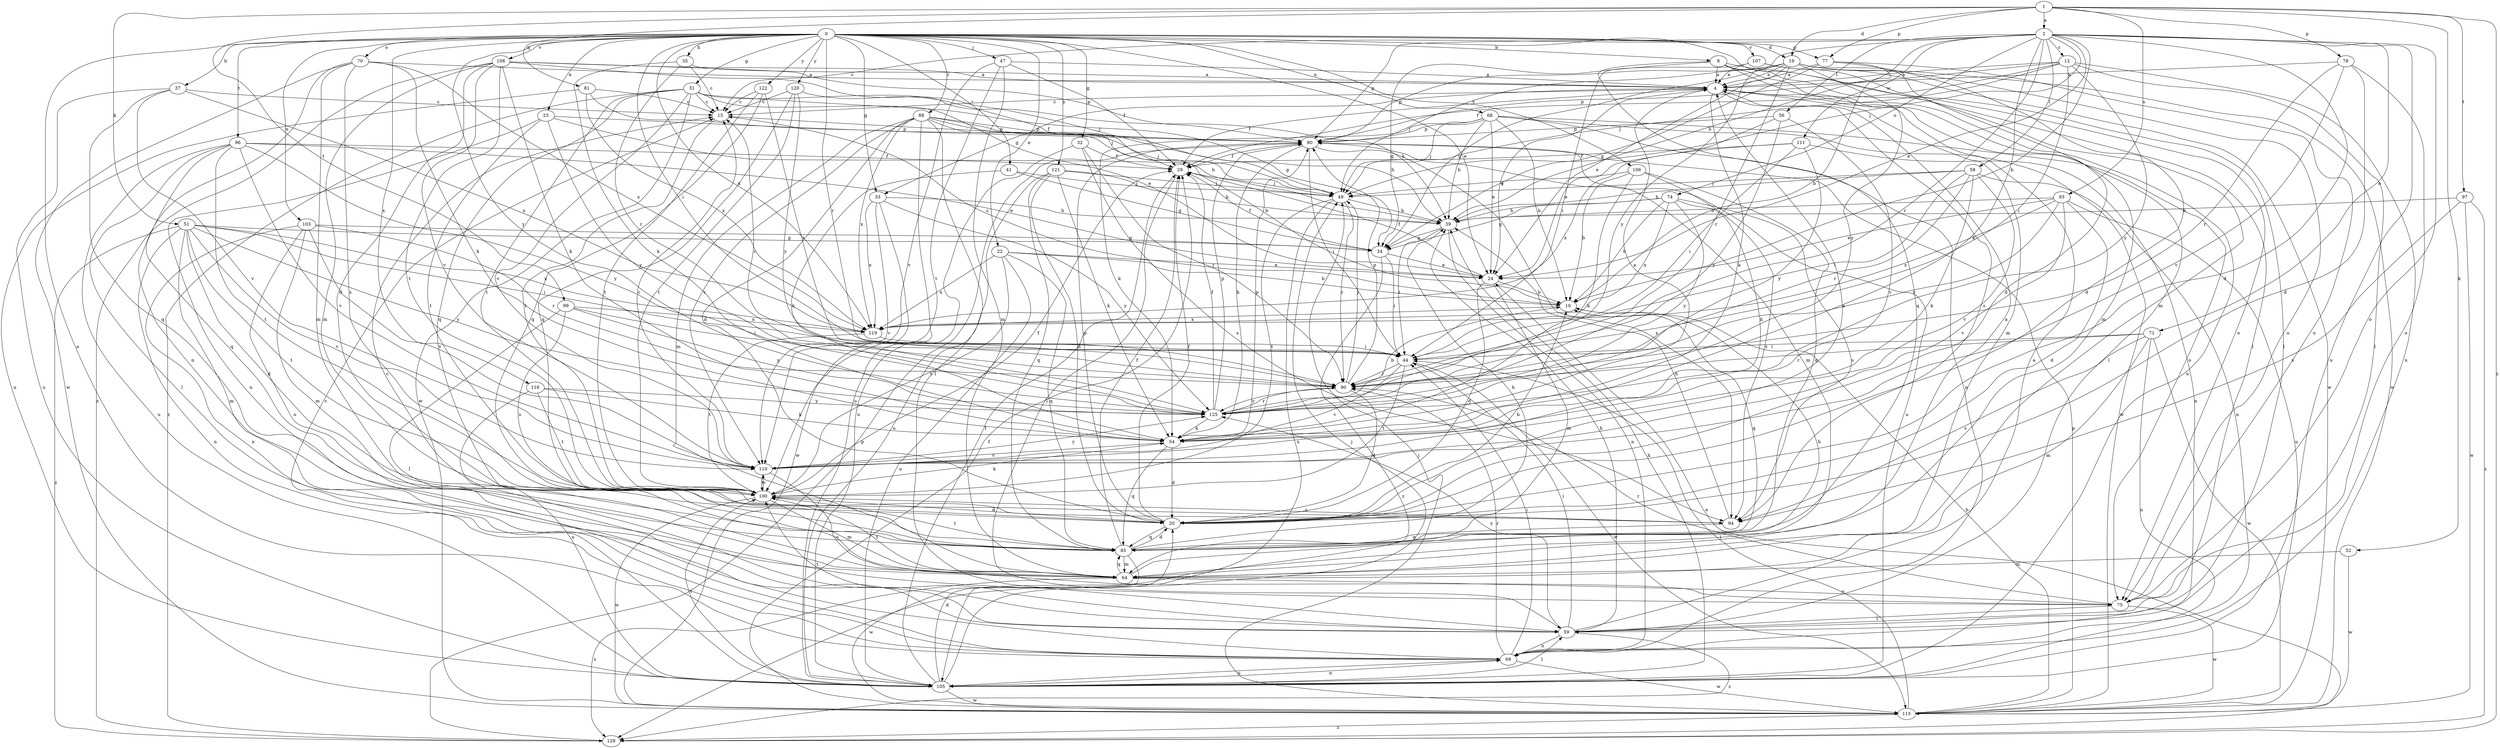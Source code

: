 strict digraph  {
0;
1;
2;
4;
8;
10;
12;
15;
19;
20;
22;
23;
24;
29;
31;
32;
33;
34;
35;
37;
39;
41;
44;
47;
49;
51;
52;
54;
56;
58;
59;
64;
68;
69;
70;
71;
74;
75;
77;
78;
80;
81;
85;
88;
90;
93;
94;
96;
97;
99;
100;
103;
105;
106;
107;
108;
110;
111;
115;
116;
119;
120;
121;
122;
125;
129;
0 -> 8  [label=b];
0 -> 19  [label=d];
0 -> 22  [label=e];
0 -> 23  [label=e];
0 -> 24  [label=e];
0 -> 31  [label=g];
0 -> 32  [label=g];
0 -> 33  [label=g];
0 -> 35  [label=h];
0 -> 37  [label=h];
0 -> 41  [label=i];
0 -> 44  [label=i];
0 -> 47  [label=j];
0 -> 64  [label=m];
0 -> 68  [label=n];
0 -> 69  [label=n];
0 -> 70  [label=o];
0 -> 77  [label=p];
0 -> 88  [label=r];
0 -> 90  [label=r];
0 -> 96  [label=t];
0 -> 103  [label=u];
0 -> 106  [label=v];
0 -> 107  [label=v];
0 -> 108  [label=v];
0 -> 116  [label=x];
0 -> 119  [label=x];
0 -> 120  [label=y];
0 -> 121  [label=y];
0 -> 122  [label=y];
0 -> 125  [label=y];
1 -> 2  [label=a];
1 -> 19  [label=d];
1 -> 51  [label=k];
1 -> 52  [label=k];
1 -> 77  [label=p];
1 -> 78  [label=p];
1 -> 81  [label=q];
1 -> 93  [label=s];
1 -> 97  [label=t];
1 -> 99  [label=t];
1 -> 129  [label=z];
2 -> 10  [label=b];
2 -> 12  [label=c];
2 -> 15  [label=c];
2 -> 20  [label=d];
2 -> 24  [label=e];
2 -> 39  [label=h];
2 -> 49  [label=j];
2 -> 54  [label=k];
2 -> 56  [label=l];
2 -> 58  [label=l];
2 -> 71  [label=o];
2 -> 74  [label=o];
2 -> 75  [label=o];
2 -> 80  [label=p];
2 -> 90  [label=r];
2 -> 105  [label=u];
2 -> 111  [label=w];
2 -> 125  [label=y];
4 -> 15  [label=c];
4 -> 24  [label=e];
4 -> 29  [label=f];
4 -> 33  [label=g];
4 -> 54  [label=k];
4 -> 59  [label=l];
4 -> 64  [label=m];
4 -> 94  [label=s];
8 -> 4  [label=a];
8 -> 34  [label=g];
8 -> 59  [label=l];
8 -> 64  [label=m];
8 -> 75  [label=o];
8 -> 85  [label=q];
8 -> 105  [label=u];
10 -> 15  [label=c];
10 -> 85  [label=q];
10 -> 119  [label=x];
12 -> 4  [label=a];
12 -> 29  [label=f];
12 -> 44  [label=i];
12 -> 49  [label=j];
12 -> 59  [label=l];
12 -> 69  [label=n];
12 -> 80  [label=p];
12 -> 125  [label=y];
15 -> 80  [label=p];
15 -> 100  [label=t];
19 -> 4  [label=a];
19 -> 20  [label=d];
19 -> 24  [label=e];
19 -> 34  [label=g];
19 -> 49  [label=j];
19 -> 75  [label=o];
19 -> 80  [label=p];
19 -> 90  [label=r];
19 -> 115  [label=w];
19 -> 125  [label=y];
20 -> 4  [label=a];
20 -> 10  [label=b];
20 -> 29  [label=f];
20 -> 80  [label=p];
20 -> 85  [label=q];
22 -> 10  [label=b];
22 -> 24  [label=e];
22 -> 85  [label=q];
22 -> 100  [label=t];
22 -> 105  [label=u];
22 -> 119  [label=x];
23 -> 39  [label=h];
23 -> 69  [label=n];
23 -> 80  [label=p];
23 -> 100  [label=t];
23 -> 125  [label=y];
24 -> 10  [label=b];
24 -> 20  [label=d];
24 -> 29  [label=f];
24 -> 64  [label=m];
29 -> 49  [label=j];
29 -> 59  [label=l];
31 -> 15  [label=c];
31 -> 24  [label=e];
31 -> 34  [label=g];
31 -> 39  [label=h];
31 -> 85  [label=q];
31 -> 100  [label=t];
31 -> 110  [label=v];
31 -> 115  [label=w];
31 -> 129  [label=z];
32 -> 29  [label=f];
32 -> 90  [label=r];
32 -> 94  [label=s];
32 -> 105  [label=u];
33 -> 39  [label=h];
33 -> 110  [label=v];
33 -> 115  [label=w];
33 -> 119  [label=x];
33 -> 125  [label=y];
34 -> 24  [label=e];
34 -> 29  [label=f];
34 -> 44  [label=i];
34 -> 129  [label=z];
35 -> 4  [label=a];
35 -> 15  [label=c];
35 -> 54  [label=k];
35 -> 90  [label=r];
37 -> 15  [label=c];
37 -> 85  [label=q];
37 -> 105  [label=u];
37 -> 110  [label=v];
37 -> 119  [label=x];
39 -> 34  [label=g];
39 -> 44  [label=i];
39 -> 69  [label=n];
41 -> 34  [label=g];
41 -> 49  [label=j];
41 -> 54  [label=k];
44 -> 90  [label=r];
44 -> 100  [label=t];
44 -> 110  [label=v];
44 -> 115  [label=w];
47 -> 4  [label=a];
47 -> 29  [label=f];
47 -> 64  [label=m];
47 -> 100  [label=t];
47 -> 110  [label=v];
49 -> 39  [label=h];
49 -> 90  [label=r];
49 -> 100  [label=t];
49 -> 105  [label=u];
51 -> 20  [label=d];
51 -> 34  [label=g];
51 -> 44  [label=i];
51 -> 64  [label=m];
51 -> 69  [label=n];
51 -> 100  [label=t];
51 -> 110  [label=v];
51 -> 119  [label=x];
51 -> 125  [label=y];
51 -> 129  [label=z];
52 -> 64  [label=m];
52 -> 115  [label=w];
54 -> 4  [label=a];
54 -> 20  [label=d];
54 -> 80  [label=p];
54 -> 85  [label=q];
54 -> 110  [label=v];
56 -> 24  [label=e];
56 -> 80  [label=p];
56 -> 110  [label=v];
56 -> 125  [label=y];
58 -> 39  [label=h];
58 -> 44  [label=i];
58 -> 49  [label=j];
58 -> 54  [label=k];
58 -> 69  [label=n];
58 -> 90  [label=r];
58 -> 110  [label=v];
59 -> 4  [label=a];
59 -> 15  [label=c];
59 -> 39  [label=h];
59 -> 44  [label=i];
59 -> 69  [label=n];
59 -> 100  [label=t];
59 -> 125  [label=y];
59 -> 129  [label=z];
64 -> 10  [label=b];
64 -> 75  [label=o];
64 -> 85  [label=q];
64 -> 100  [label=t];
64 -> 129  [label=z];
68 -> 10  [label=b];
68 -> 24  [label=e];
68 -> 39  [label=h];
68 -> 49  [label=j];
68 -> 54  [label=k];
68 -> 69  [label=n];
68 -> 75  [label=o];
68 -> 80  [label=p];
68 -> 115  [label=w];
69 -> 44  [label=i];
69 -> 90  [label=r];
69 -> 105  [label=u];
69 -> 115  [label=w];
70 -> 4  [label=a];
70 -> 54  [label=k];
70 -> 64  [label=m];
70 -> 69  [label=n];
70 -> 94  [label=s];
70 -> 115  [label=w];
70 -> 119  [label=x];
71 -> 44  [label=i];
71 -> 64  [label=m];
71 -> 90  [label=r];
71 -> 94  [label=s];
71 -> 105  [label=u];
71 -> 115  [label=w];
74 -> 10  [label=b];
74 -> 34  [label=g];
74 -> 39  [label=h];
74 -> 54  [label=k];
74 -> 94  [label=s];
74 -> 119  [label=x];
74 -> 125  [label=y];
75 -> 59  [label=l];
75 -> 90  [label=r];
75 -> 115  [label=w];
77 -> 4  [label=a];
77 -> 10  [label=b];
77 -> 20  [label=d];
77 -> 34  [label=g];
77 -> 75  [label=o];
78 -> 4  [label=a];
78 -> 20  [label=d];
78 -> 75  [label=o];
78 -> 90  [label=r];
78 -> 110  [label=v];
80 -> 29  [label=f];
80 -> 44  [label=i];
80 -> 54  [label=k];
80 -> 64  [label=m];
80 -> 94  [label=s];
80 -> 105  [label=u];
81 -> 15  [label=c];
81 -> 49  [label=j];
81 -> 105  [label=u];
81 -> 119  [label=x];
85 -> 4  [label=a];
85 -> 20  [label=d];
85 -> 29  [label=f];
85 -> 39  [label=h];
85 -> 64  [label=m];
85 -> 100  [label=t];
85 -> 115  [label=w];
88 -> 10  [label=b];
88 -> 20  [label=d];
88 -> 39  [label=h];
88 -> 49  [label=j];
88 -> 59  [label=l];
88 -> 64  [label=m];
88 -> 80  [label=p];
88 -> 105  [label=u];
88 -> 110  [label=v];
88 -> 119  [label=x];
90 -> 15  [label=c];
90 -> 20  [label=d];
90 -> 49  [label=j];
90 -> 80  [label=p];
90 -> 125  [label=y];
93 -> 20  [label=d];
93 -> 24  [label=e];
93 -> 39  [label=h];
93 -> 90  [label=r];
93 -> 105  [label=u];
93 -> 110  [label=v];
93 -> 119  [label=x];
94 -> 39  [label=h];
94 -> 85  [label=q];
96 -> 24  [label=e];
96 -> 29  [label=f];
96 -> 59  [label=l];
96 -> 85  [label=q];
96 -> 100  [label=t];
96 -> 105  [label=u];
96 -> 110  [label=v];
96 -> 125  [label=y];
97 -> 39  [label=h];
97 -> 94  [label=s];
97 -> 115  [label=w];
97 -> 129  [label=z];
99 -> 44  [label=i];
99 -> 59  [label=l];
99 -> 94  [label=s];
99 -> 119  [label=x];
99 -> 125  [label=y];
100 -> 20  [label=d];
100 -> 29  [label=f];
100 -> 54  [label=k];
100 -> 64  [label=m];
100 -> 94  [label=s];
100 -> 110  [label=v];
100 -> 115  [label=w];
103 -> 34  [label=g];
103 -> 64  [label=m];
103 -> 69  [label=n];
103 -> 75  [label=o];
103 -> 90  [label=r];
103 -> 110  [label=v];
105 -> 15  [label=c];
105 -> 20  [label=d];
105 -> 29  [label=f];
105 -> 39  [label=h];
105 -> 49  [label=j];
105 -> 59  [label=l];
105 -> 69  [label=n];
105 -> 100  [label=t];
105 -> 115  [label=w];
106 -> 10  [label=b];
106 -> 49  [label=j];
106 -> 54  [label=k];
106 -> 85  [label=q];
106 -> 94  [label=s];
107 -> 4  [label=a];
107 -> 44  [label=i];
107 -> 59  [label=l];
107 -> 115  [label=w];
108 -> 4  [label=a];
108 -> 20  [label=d];
108 -> 49  [label=j];
108 -> 54  [label=k];
108 -> 64  [label=m];
108 -> 80  [label=p];
108 -> 100  [label=t];
108 -> 110  [label=v];
108 -> 129  [label=z];
110 -> 15  [label=c];
110 -> 75  [label=o];
110 -> 100  [label=t];
110 -> 125  [label=y];
111 -> 29  [label=f];
111 -> 44  [label=i];
111 -> 69  [label=n];
111 -> 119  [label=x];
111 -> 125  [label=y];
115 -> 10  [label=b];
115 -> 29  [label=f];
115 -> 44  [label=i];
115 -> 49  [label=j];
115 -> 80  [label=p];
115 -> 129  [label=z];
116 -> 54  [label=k];
116 -> 100  [label=t];
116 -> 105  [label=u];
116 -> 125  [label=y];
119 -> 44  [label=i];
119 -> 100  [label=t];
120 -> 15  [label=c];
120 -> 29  [label=f];
120 -> 85  [label=q];
120 -> 100  [label=t];
120 -> 125  [label=y];
121 -> 20  [label=d];
121 -> 39  [label=h];
121 -> 49  [label=j];
121 -> 54  [label=k];
121 -> 85  [label=q];
121 -> 105  [label=u];
122 -> 15  [label=c];
122 -> 85  [label=q];
122 -> 90  [label=r];
122 -> 100  [label=t];
125 -> 10  [label=b];
125 -> 29  [label=f];
125 -> 54  [label=k];
125 -> 80  [label=p];
125 -> 90  [label=r];
129 -> 24  [label=e];
129 -> 80  [label=p];
}
